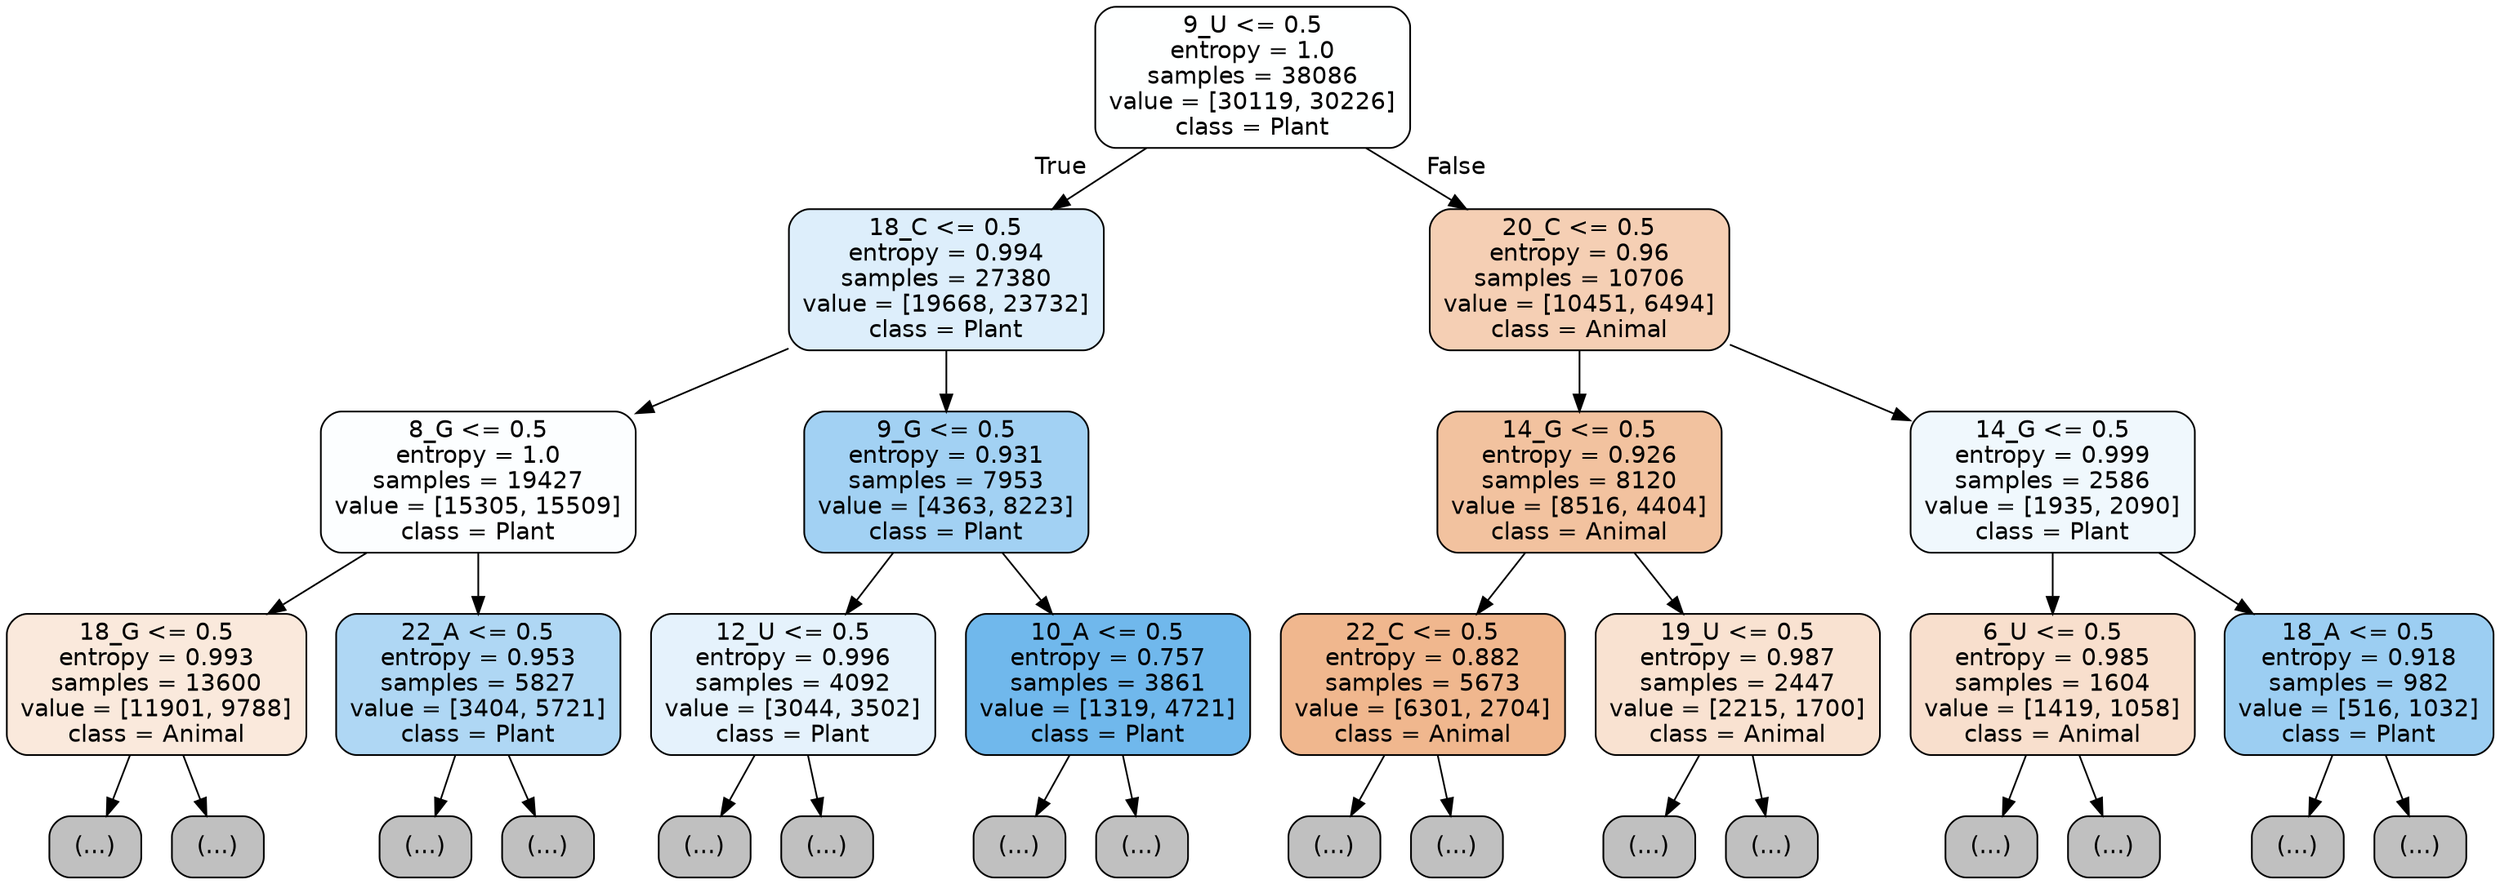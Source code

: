 digraph Tree {
node [shape=box, style="filled, rounded", color="black", fontname="helvetica"] ;
edge [fontname="helvetica"] ;
0 [label="9_U <= 0.5\nentropy = 1.0\nsamples = 38086\nvalue = [30119, 30226]\nclass = Plant", fillcolor="#feffff"] ;
1 [label="18_C <= 0.5\nentropy = 0.994\nsamples = 27380\nvalue = [19668, 23732]\nclass = Plant", fillcolor="#ddeefb"] ;
0 -> 1 [labeldistance=2.5, labelangle=45, headlabel="True"] ;
2 [label="8_G <= 0.5\nentropy = 1.0\nsamples = 19427\nvalue = [15305, 15509]\nclass = Plant", fillcolor="#fcfeff"] ;
1 -> 2 ;
3 [label="18_G <= 0.5\nentropy = 0.993\nsamples = 13600\nvalue = [11901, 9788]\nclass = Animal", fillcolor="#fae9dc"] ;
2 -> 3 ;
4 [label="(...)", fillcolor="#C0C0C0"] ;
3 -> 4 ;
4329 [label="(...)", fillcolor="#C0C0C0"] ;
3 -> 4329 ;
6794 [label="22_A <= 0.5\nentropy = 0.953\nsamples = 5827\nvalue = [3404, 5721]\nclass = Plant", fillcolor="#afd7f4"] ;
2 -> 6794 ;
6795 [label="(...)", fillcolor="#C0C0C0"] ;
6794 -> 6795 ;
8962 [label="(...)", fillcolor="#C0C0C0"] ;
6794 -> 8962 ;
9239 [label="9_G <= 0.5\nentropy = 0.931\nsamples = 7953\nvalue = [4363, 8223]\nclass = Plant", fillcolor="#a2d1f3"] ;
1 -> 9239 ;
9240 [label="12_U <= 0.5\nentropy = 0.996\nsamples = 4092\nvalue = [3044, 3502]\nclass = Plant", fillcolor="#e5f2fc"] ;
9239 -> 9240 ;
9241 [label="(...)", fillcolor="#C0C0C0"] ;
9240 -> 9241 ;
10598 [label="(...)", fillcolor="#C0C0C0"] ;
9240 -> 10598 ;
11151 [label="10_A <= 0.5\nentropy = 0.757\nsamples = 3861\nvalue = [1319, 4721]\nclass = Plant", fillcolor="#70b8ec"] ;
9239 -> 11151 ;
11152 [label="(...)", fillcolor="#C0C0C0"] ;
11151 -> 11152 ;
11823 [label="(...)", fillcolor="#C0C0C0"] ;
11151 -> 11823 ;
12100 [label="20_C <= 0.5\nentropy = 0.96\nsamples = 10706\nvalue = [10451, 6494]\nclass = Animal", fillcolor="#f5cfb4"] ;
0 -> 12100 [labeldistance=2.5, labelangle=-45, headlabel="False"] ;
12101 [label="14_G <= 0.5\nentropy = 0.926\nsamples = 8120\nvalue = [8516, 4404]\nclass = Animal", fillcolor="#f2c29f"] ;
12100 -> 12101 ;
12102 [label="22_C <= 0.5\nentropy = 0.882\nsamples = 5673\nvalue = [6301, 2704]\nclass = Animal", fillcolor="#f0b78e"] ;
12101 -> 12102 ;
12103 [label="(...)", fillcolor="#C0C0C0"] ;
12102 -> 12103 ;
14494 [label="(...)", fillcolor="#C0C0C0"] ;
12102 -> 14494 ;
14793 [label="19_U <= 0.5\nentropy = 0.987\nsamples = 2447\nvalue = [2215, 1700]\nclass = Animal", fillcolor="#f9e2d1"] ;
12101 -> 14793 ;
14794 [label="(...)", fillcolor="#C0C0C0"] ;
14793 -> 14794 ;
15551 [label="(...)", fillcolor="#C0C0C0"] ;
14793 -> 15551 ;
15816 [label="14_G <= 0.5\nentropy = 0.999\nsamples = 2586\nvalue = [1935, 2090]\nclass = Plant", fillcolor="#f0f8fd"] ;
12100 -> 15816 ;
15817 [label="6_U <= 0.5\nentropy = 0.985\nsamples = 1604\nvalue = [1419, 1058]\nclass = Animal", fillcolor="#f8dfcd"] ;
15816 -> 15817 ;
15818 [label="(...)", fillcolor="#C0C0C0"] ;
15817 -> 15818 ;
16391 [label="(...)", fillcolor="#C0C0C0"] ;
15817 -> 16391 ;
16642 [label="18_A <= 0.5\nentropy = 0.918\nsamples = 982\nvalue = [516, 1032]\nclass = Plant", fillcolor="#9ccef2"] ;
15816 -> 16642 ;
16643 [label="(...)", fillcolor="#C0C0C0"] ;
16642 -> 16643 ;
16868 [label="(...)", fillcolor="#C0C0C0"] ;
16642 -> 16868 ;
}
